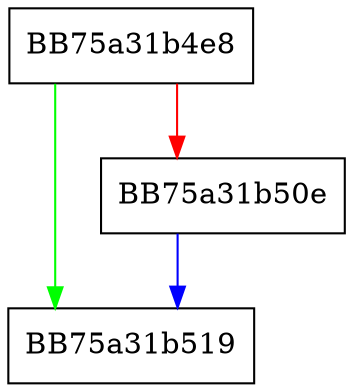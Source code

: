 digraph _Calculate_growth {
  node [shape="box"];
  graph [splines=ortho];
  BB75a31b4e8 -> BB75a31b519 [color="green"];
  BB75a31b4e8 -> BB75a31b50e [color="red"];
  BB75a31b50e -> BB75a31b519 [color="blue"];
}